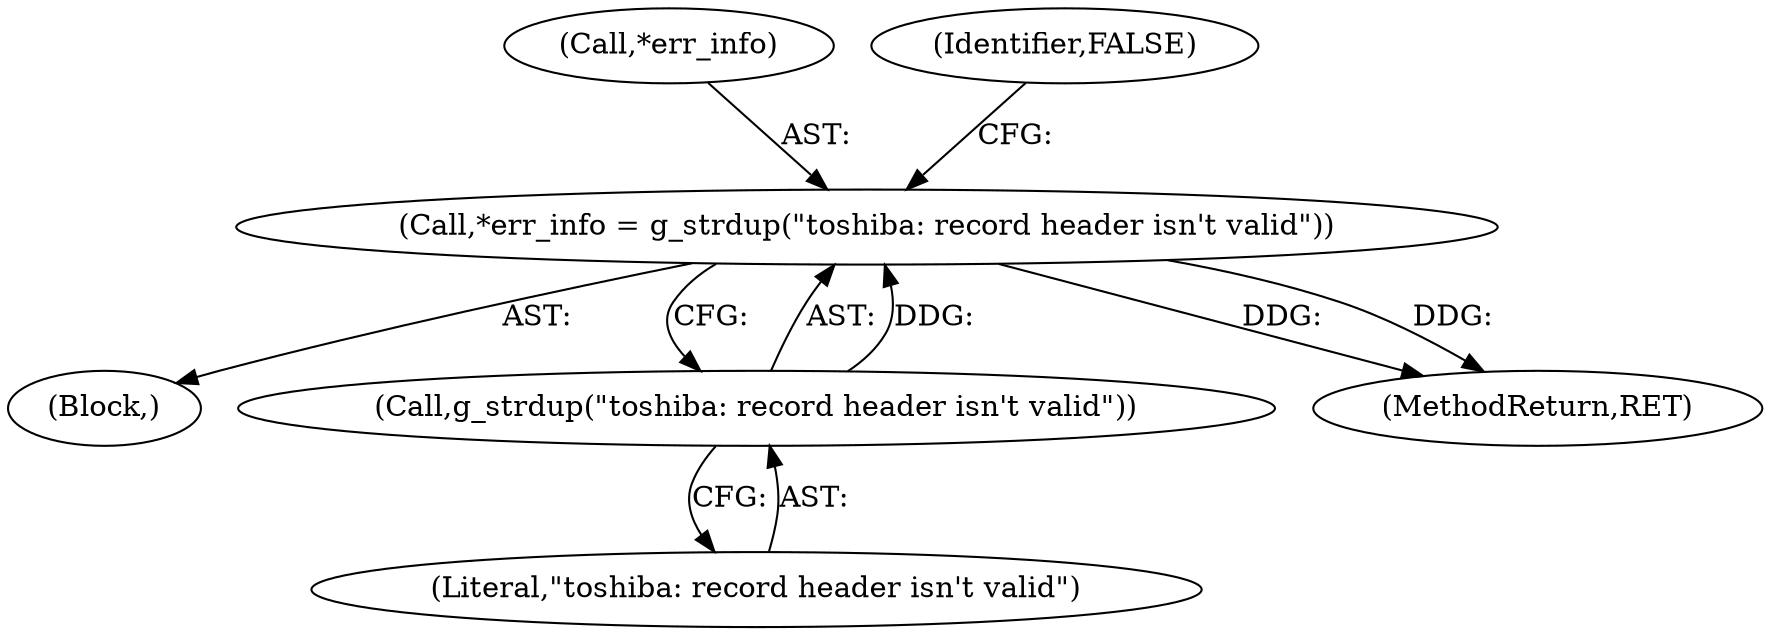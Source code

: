 digraph "0_wireshark_5efb45231671baa2db2011d8f67f9d6e72bc455b@API" {
"1000187" [label="(Call,*err_info = g_strdup(\"toshiba: record header isn't valid\"))"];
"1000190" [label="(Call,g_strdup(\"toshiba: record header isn't valid\"))"];
"1000190" [label="(Call,g_strdup(\"toshiba: record header isn't valid\"))"];
"1000182" [label="(Block,)"];
"1000188" [label="(Call,*err_info)"];
"1000191" [label="(Literal,\"toshiba: record header isn't valid\")"];
"1000193" [label="(Identifier,FALSE)"];
"1000476" [label="(MethodReturn,RET)"];
"1000187" [label="(Call,*err_info = g_strdup(\"toshiba: record header isn't valid\"))"];
"1000187" -> "1000182"  [label="AST: "];
"1000187" -> "1000190"  [label="CFG: "];
"1000188" -> "1000187"  [label="AST: "];
"1000190" -> "1000187"  [label="AST: "];
"1000193" -> "1000187"  [label="CFG: "];
"1000187" -> "1000476"  [label="DDG: "];
"1000187" -> "1000476"  [label="DDG: "];
"1000190" -> "1000187"  [label="DDG: "];
"1000190" -> "1000191"  [label="CFG: "];
"1000191" -> "1000190"  [label="AST: "];
}
